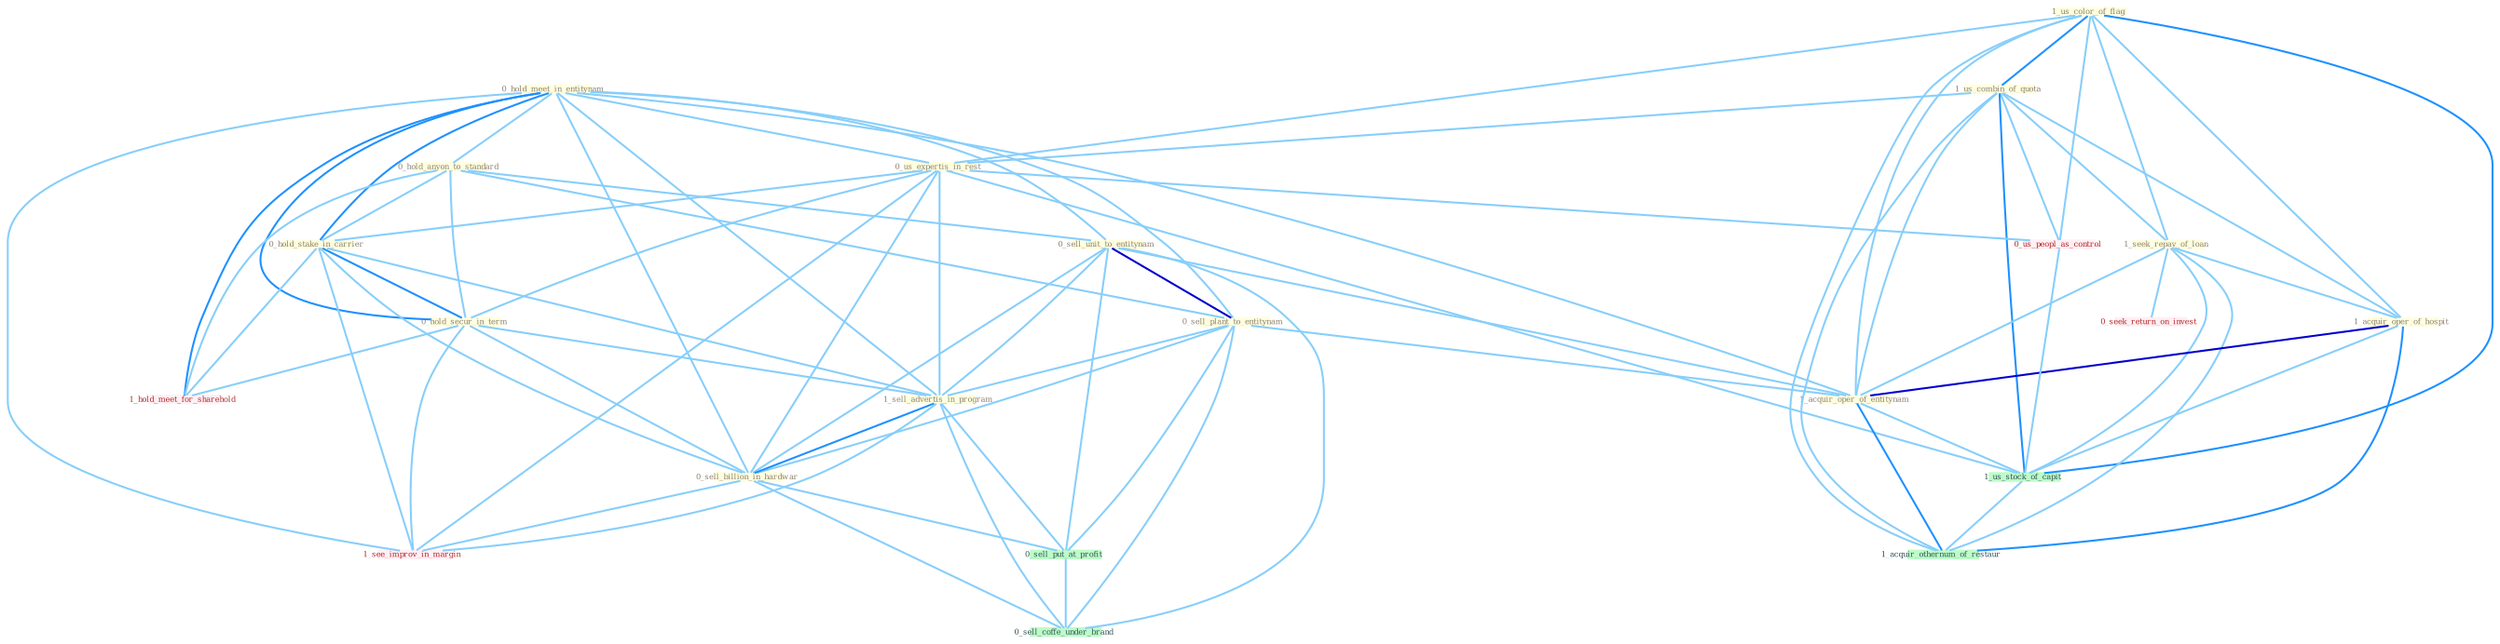 Graph G{ 
    node
    [shape=polygon,style=filled,width=.5,height=.06,color="#BDFCC9",fixedsize=true,fontsize=4,
    fontcolor="#2f4f4f"];
    {node
    [color="#ffffe0", fontcolor="#8b7d6b"] "0_hold_meet_in_entitynam " "1_us_color_of_flag " "1_us_combin_of_quota " "0_hold_anyon_to_standard " "0_sell_unit_to_entitynam " "0_us_expertis_in_rest " "1_seek_repay_of_loan " "1_acquir_oper_of_hospit " "0_hold_stake_in_carrier " "0_sell_plant_to_entitynam " "0_hold_secur_in_term " "1_acquir_oper_of_entitynam " "1_sell_advertis_in_program " "0_sell_billion_in_hardwar "}
{node [color="#fff0f5", fontcolor="#b22222"] "0_us_peopl_as_control " "0_seek_return_on_invest " "1_see_improv_in_margin " "1_hold_meet_for_sharehold "}
edge [color="#B0E2FF"];

	"0_hold_meet_in_entitynam " -- "0_hold_anyon_to_standard " [w="1", color="#87cefa" ];
	"0_hold_meet_in_entitynam " -- "0_sell_unit_to_entitynam " [w="1", color="#87cefa" ];
	"0_hold_meet_in_entitynam " -- "0_us_expertis_in_rest " [w="1", color="#87cefa" ];
	"0_hold_meet_in_entitynam " -- "0_hold_stake_in_carrier " [w="2", color="#1e90ff" , len=0.8];
	"0_hold_meet_in_entitynam " -- "0_sell_plant_to_entitynam " [w="1", color="#87cefa" ];
	"0_hold_meet_in_entitynam " -- "0_hold_secur_in_term " [w="2", color="#1e90ff" , len=0.8];
	"0_hold_meet_in_entitynam " -- "1_acquir_oper_of_entitynam " [w="1", color="#87cefa" ];
	"0_hold_meet_in_entitynam " -- "1_sell_advertis_in_program " [w="1", color="#87cefa" ];
	"0_hold_meet_in_entitynam " -- "0_sell_billion_in_hardwar " [w="1", color="#87cefa" ];
	"0_hold_meet_in_entitynam " -- "1_see_improv_in_margin " [w="1", color="#87cefa" ];
	"0_hold_meet_in_entitynam " -- "1_hold_meet_for_sharehold " [w="2", color="#1e90ff" , len=0.8];
	"1_us_color_of_flag " -- "1_us_combin_of_quota " [w="2", color="#1e90ff" , len=0.8];
	"1_us_color_of_flag " -- "0_us_expertis_in_rest " [w="1", color="#87cefa" ];
	"1_us_color_of_flag " -- "1_seek_repay_of_loan " [w="1", color="#87cefa" ];
	"1_us_color_of_flag " -- "1_acquir_oper_of_hospit " [w="1", color="#87cefa" ];
	"1_us_color_of_flag " -- "1_acquir_oper_of_entitynam " [w="1", color="#87cefa" ];
	"1_us_color_of_flag " -- "0_us_peopl_as_control " [w="1", color="#87cefa" ];
	"1_us_color_of_flag " -- "1_us_stock_of_capit " [w="2", color="#1e90ff" , len=0.8];
	"1_us_color_of_flag " -- "1_acquir_othernum_of_restaur " [w="1", color="#87cefa" ];
	"1_us_combin_of_quota " -- "0_us_expertis_in_rest " [w="1", color="#87cefa" ];
	"1_us_combin_of_quota " -- "1_seek_repay_of_loan " [w="1", color="#87cefa" ];
	"1_us_combin_of_quota " -- "1_acquir_oper_of_hospit " [w="1", color="#87cefa" ];
	"1_us_combin_of_quota " -- "1_acquir_oper_of_entitynam " [w="1", color="#87cefa" ];
	"1_us_combin_of_quota " -- "0_us_peopl_as_control " [w="1", color="#87cefa" ];
	"1_us_combin_of_quota " -- "1_us_stock_of_capit " [w="2", color="#1e90ff" , len=0.8];
	"1_us_combin_of_quota " -- "1_acquir_othernum_of_restaur " [w="1", color="#87cefa" ];
	"0_hold_anyon_to_standard " -- "0_sell_unit_to_entitynam " [w="1", color="#87cefa" ];
	"0_hold_anyon_to_standard " -- "0_hold_stake_in_carrier " [w="1", color="#87cefa" ];
	"0_hold_anyon_to_standard " -- "0_sell_plant_to_entitynam " [w="1", color="#87cefa" ];
	"0_hold_anyon_to_standard " -- "0_hold_secur_in_term " [w="1", color="#87cefa" ];
	"0_hold_anyon_to_standard " -- "1_hold_meet_for_sharehold " [w="1", color="#87cefa" ];
	"0_sell_unit_to_entitynam " -- "0_sell_plant_to_entitynam " [w="3", color="#0000cd" , len=0.6];
	"0_sell_unit_to_entitynam " -- "1_acquir_oper_of_entitynam " [w="1", color="#87cefa" ];
	"0_sell_unit_to_entitynam " -- "1_sell_advertis_in_program " [w="1", color="#87cefa" ];
	"0_sell_unit_to_entitynam " -- "0_sell_billion_in_hardwar " [w="1", color="#87cefa" ];
	"0_sell_unit_to_entitynam " -- "0_sell_put_at_profit " [w="1", color="#87cefa" ];
	"0_sell_unit_to_entitynam " -- "0_sell_coffe_under_brand " [w="1", color="#87cefa" ];
	"0_us_expertis_in_rest " -- "0_hold_stake_in_carrier " [w="1", color="#87cefa" ];
	"0_us_expertis_in_rest " -- "0_hold_secur_in_term " [w="1", color="#87cefa" ];
	"0_us_expertis_in_rest " -- "1_sell_advertis_in_program " [w="1", color="#87cefa" ];
	"0_us_expertis_in_rest " -- "0_sell_billion_in_hardwar " [w="1", color="#87cefa" ];
	"0_us_expertis_in_rest " -- "0_us_peopl_as_control " [w="1", color="#87cefa" ];
	"0_us_expertis_in_rest " -- "1_us_stock_of_capit " [w="1", color="#87cefa" ];
	"0_us_expertis_in_rest " -- "1_see_improv_in_margin " [w="1", color="#87cefa" ];
	"1_seek_repay_of_loan " -- "1_acquir_oper_of_hospit " [w="1", color="#87cefa" ];
	"1_seek_repay_of_loan " -- "1_acquir_oper_of_entitynam " [w="1", color="#87cefa" ];
	"1_seek_repay_of_loan " -- "0_seek_return_on_invest " [w="1", color="#87cefa" ];
	"1_seek_repay_of_loan " -- "1_us_stock_of_capit " [w="1", color="#87cefa" ];
	"1_seek_repay_of_loan " -- "1_acquir_othernum_of_restaur " [w="1", color="#87cefa" ];
	"1_acquir_oper_of_hospit " -- "1_acquir_oper_of_entitynam " [w="3", color="#0000cd" , len=0.6];
	"1_acquir_oper_of_hospit " -- "1_us_stock_of_capit " [w="1", color="#87cefa" ];
	"1_acquir_oper_of_hospit " -- "1_acquir_othernum_of_restaur " [w="2", color="#1e90ff" , len=0.8];
	"0_hold_stake_in_carrier " -- "0_hold_secur_in_term " [w="2", color="#1e90ff" , len=0.8];
	"0_hold_stake_in_carrier " -- "1_sell_advertis_in_program " [w="1", color="#87cefa" ];
	"0_hold_stake_in_carrier " -- "0_sell_billion_in_hardwar " [w="1", color="#87cefa" ];
	"0_hold_stake_in_carrier " -- "1_see_improv_in_margin " [w="1", color="#87cefa" ];
	"0_hold_stake_in_carrier " -- "1_hold_meet_for_sharehold " [w="1", color="#87cefa" ];
	"0_sell_plant_to_entitynam " -- "1_acquir_oper_of_entitynam " [w="1", color="#87cefa" ];
	"0_sell_plant_to_entitynam " -- "1_sell_advertis_in_program " [w="1", color="#87cefa" ];
	"0_sell_plant_to_entitynam " -- "0_sell_billion_in_hardwar " [w="1", color="#87cefa" ];
	"0_sell_plant_to_entitynam " -- "0_sell_put_at_profit " [w="1", color="#87cefa" ];
	"0_sell_plant_to_entitynam " -- "0_sell_coffe_under_brand " [w="1", color="#87cefa" ];
	"0_hold_secur_in_term " -- "1_sell_advertis_in_program " [w="1", color="#87cefa" ];
	"0_hold_secur_in_term " -- "0_sell_billion_in_hardwar " [w="1", color="#87cefa" ];
	"0_hold_secur_in_term " -- "1_see_improv_in_margin " [w="1", color="#87cefa" ];
	"0_hold_secur_in_term " -- "1_hold_meet_for_sharehold " [w="1", color="#87cefa" ];
	"1_acquir_oper_of_entitynam " -- "1_us_stock_of_capit " [w="1", color="#87cefa" ];
	"1_acquir_oper_of_entitynam " -- "1_acquir_othernum_of_restaur " [w="2", color="#1e90ff" , len=0.8];
	"1_sell_advertis_in_program " -- "0_sell_billion_in_hardwar " [w="2", color="#1e90ff" , len=0.8];
	"1_sell_advertis_in_program " -- "0_sell_put_at_profit " [w="1", color="#87cefa" ];
	"1_sell_advertis_in_program " -- "1_see_improv_in_margin " [w="1", color="#87cefa" ];
	"1_sell_advertis_in_program " -- "0_sell_coffe_under_brand " [w="1", color="#87cefa" ];
	"0_sell_billion_in_hardwar " -- "0_sell_put_at_profit " [w="1", color="#87cefa" ];
	"0_sell_billion_in_hardwar " -- "1_see_improv_in_margin " [w="1", color="#87cefa" ];
	"0_sell_billion_in_hardwar " -- "0_sell_coffe_under_brand " [w="1", color="#87cefa" ];
	"0_us_peopl_as_control " -- "1_us_stock_of_capit " [w="1", color="#87cefa" ];
	"0_sell_put_at_profit " -- "0_sell_coffe_under_brand " [w="1", color="#87cefa" ];
	"1_us_stock_of_capit " -- "1_acquir_othernum_of_restaur " [w="1", color="#87cefa" ];
}